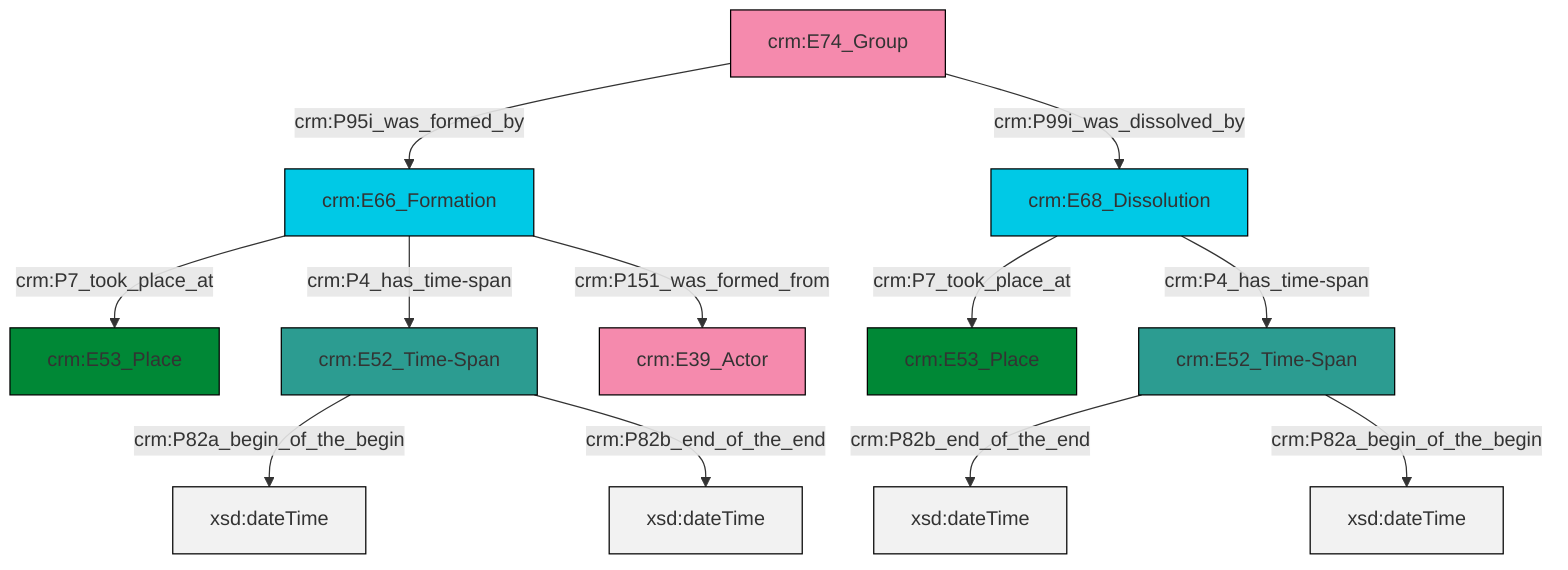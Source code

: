 graph TD
classDef Literal fill:#f2f2f2,stroke:#000000;
classDef CRM_Entity fill:#FFFFFF,stroke:#000000;
classDef Temporal_Entity fill:#00C9E6, stroke:#000000;
classDef Type fill:#E18312, stroke:#000000;
classDef Time-Span fill:#2C9C91, stroke:#000000;
classDef Appellation fill:#FFEB7F, stroke:#000000;
classDef Place fill:#008836, stroke:#000000;
classDef Persistent_Item fill:#B266B2, stroke:#000000;
classDef Conceptual_Object fill:#FFD700, stroke:#000000;
classDef Physical_Thing fill:#D2B48C, stroke:#000000;
classDef Actor fill:#f58aad, stroke:#000000;
classDef PC_Classes fill:#4ce600, stroke:#000000;
classDef Multi fill:#cccccc,stroke:#000000;

0["crm:E52_Time-Span"]:::Time-Span -->|crm:P82b_end_of_the_end| 1[xsd:dateTime]:::Literal
2["crm:E68_Dissolution"]:::Temporal_Entity -->|crm:P7_took_place_at| 3["crm:E53_Place"]:::Place
6["crm:E74_Group"]:::Actor -->|crm:P95i_was_formed_by| 7["crm:E66_Formation"]:::Temporal_Entity
6["crm:E74_Group"]:::Actor -->|crm:P99i_was_dissolved_by| 2["crm:E68_Dissolution"]:::Temporal_Entity
8["crm:E52_Time-Span"]:::Time-Span -->|crm:P82a_begin_of_the_begin| 9[xsd:dateTime]:::Literal
0["crm:E52_Time-Span"]:::Time-Span -->|crm:P82a_begin_of_the_begin| 15[xsd:dateTime]:::Literal
7["crm:E66_Formation"]:::Temporal_Entity -->|crm:P7_took_place_at| 10["crm:E53_Place"]:::Place
7["crm:E66_Formation"]:::Temporal_Entity -->|crm:P4_has_time-span| 8["crm:E52_Time-Span"]:::Time-Span
7["crm:E66_Formation"]:::Temporal_Entity -->|crm:P151_was_formed_from| 4["crm:E39_Actor"]:::Actor
8["crm:E52_Time-Span"]:::Time-Span -->|crm:P82b_end_of_the_end| 19[xsd:dateTime]:::Literal
2["crm:E68_Dissolution"]:::Temporal_Entity -->|crm:P4_has_time-span| 0["crm:E52_Time-Span"]:::Time-Span
